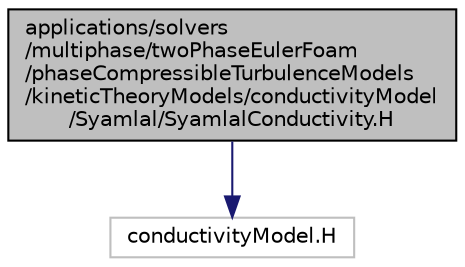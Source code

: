 digraph "applications/solvers/multiphase/twoPhaseEulerFoam/phaseCompressibleTurbulenceModels/kineticTheoryModels/conductivityModel/Syamlal/SyamlalConductivity.H"
{
  bgcolor="transparent";
  edge [fontname="Helvetica",fontsize="10",labelfontname="Helvetica",labelfontsize="10"];
  node [fontname="Helvetica",fontsize="10",shape=record];
  Node1 [label="applications/solvers\l/multiphase/twoPhaseEulerFoam\l/phaseCompressibleTurbulenceModels\l/kineticTheoryModels/conductivityModel\l/Syamlal/SyamlalConductivity.H",height=0.2,width=0.4,color="black", fillcolor="grey75", style="filled", fontcolor="black"];
  Node1 -> Node2 [color="midnightblue",fontsize="10",style="solid",fontname="Helvetica"];
  Node2 [label="conductivityModel.H",height=0.2,width=0.4,color="grey75"];
}
